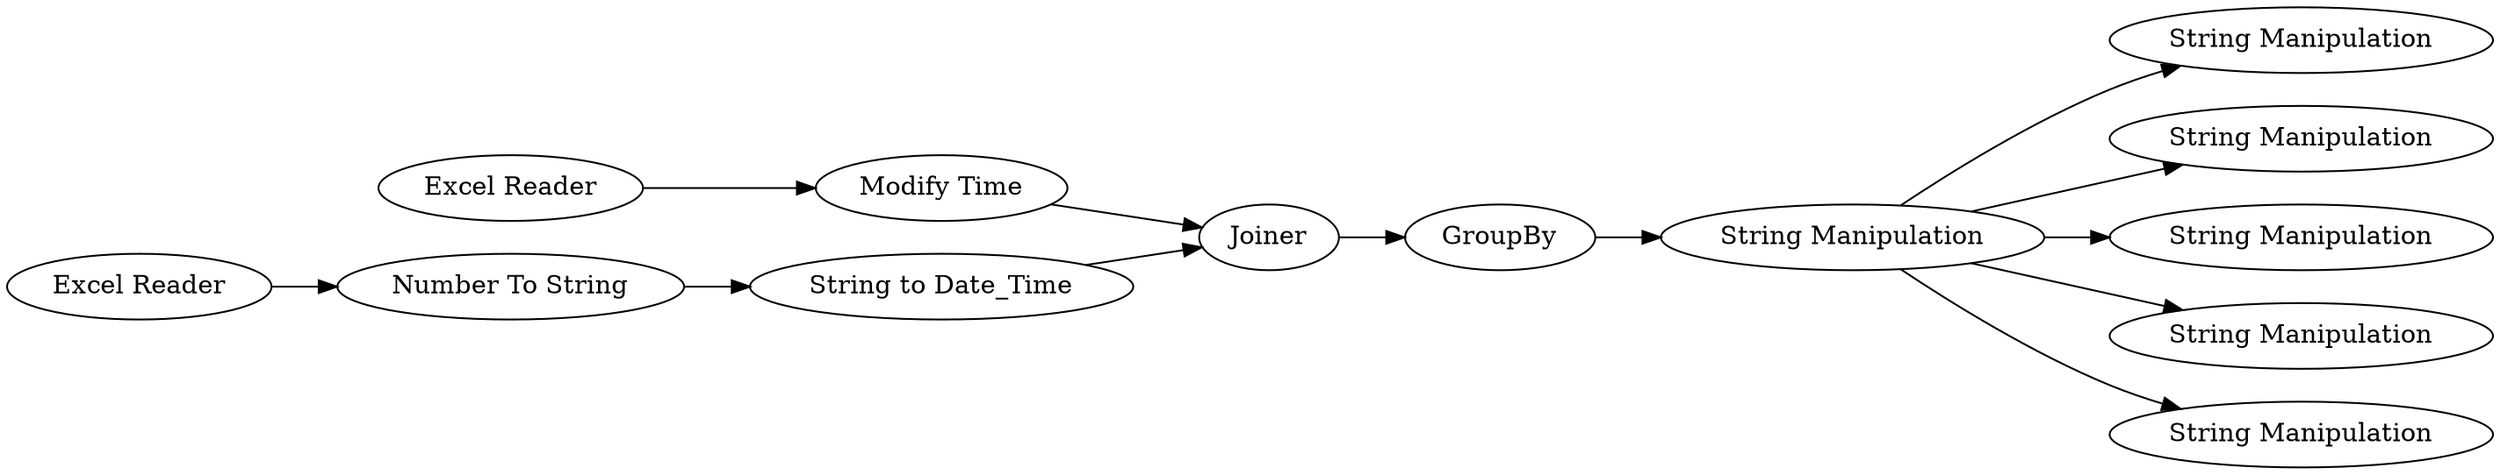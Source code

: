 digraph {
	1 [label="Excel Reader"]
	2 [label="Excel Reader"]
	3 [label="Modify Time"]
	4 [label="Number To String"]
	5 [label="String to Date_Time"]
	6 [label=Joiner]
	7 [label=GroupBy]
	8 [label="String Manipulation"]
	9 [label="String Manipulation"]
	10 [label="String Manipulation"]
	11 [label="String Manipulation"]
	12 [label="String Manipulation"]
	13 [label="String Manipulation"]
	1 -> 3
	2 -> 4
	3 -> 6
	4 -> 5
	5 -> 6
	6 -> 7
	7 -> 8
	8 -> 9
	8 -> 10
	8 -> 11
	8 -> 12
	8 -> 13
	rankdir=LR
}
